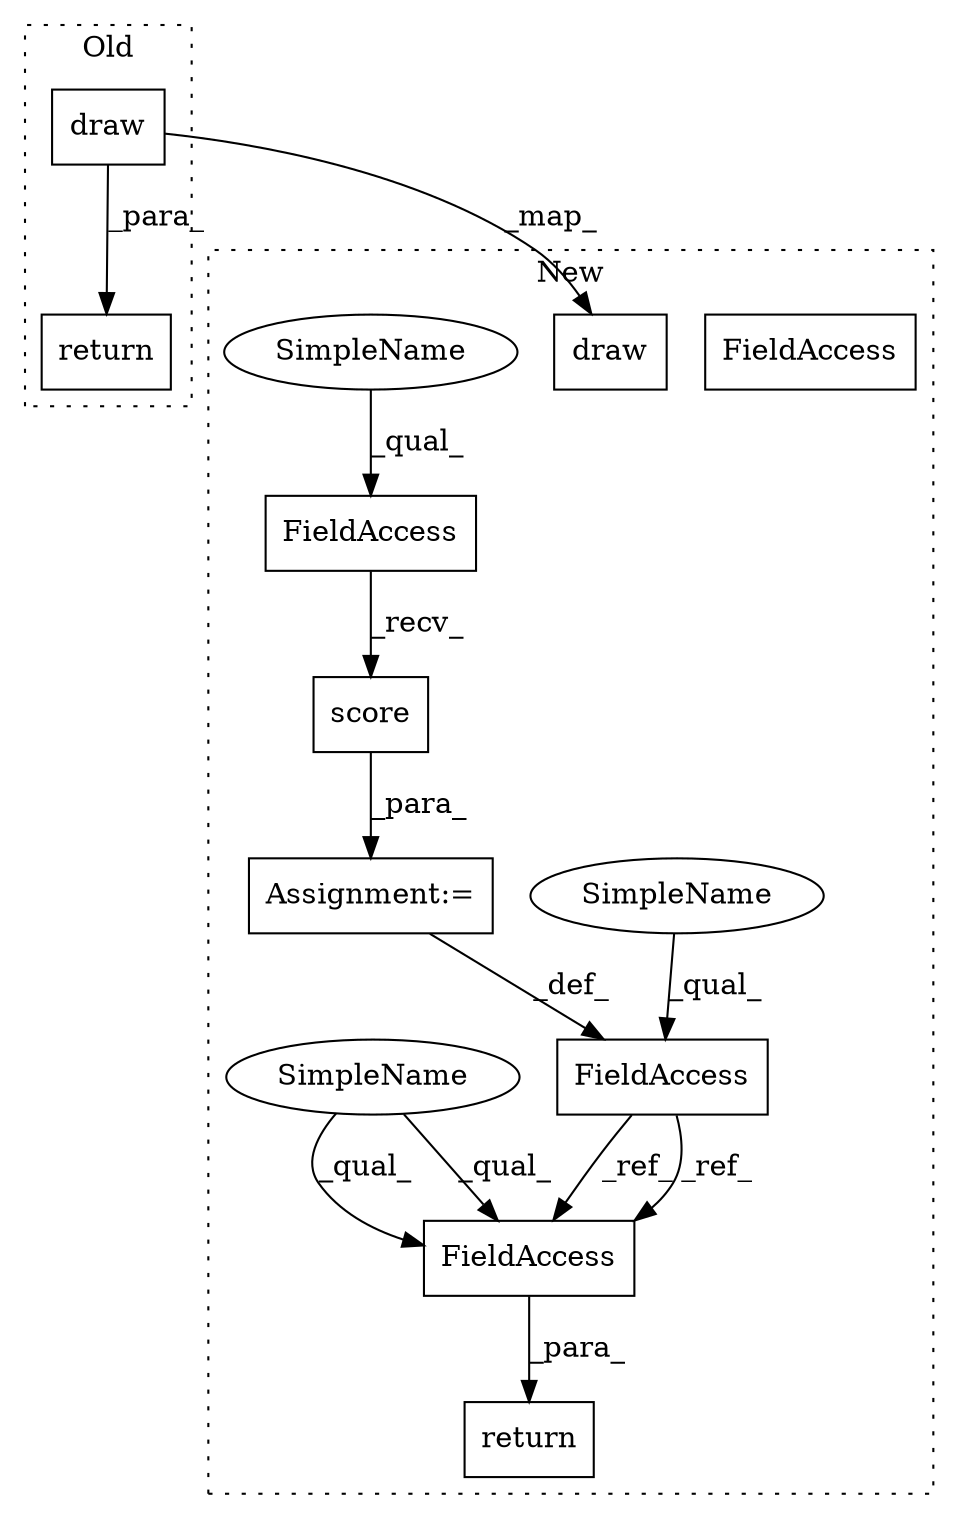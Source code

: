digraph G {
subgraph cluster0 {
1 [label="return" a="41" s="2567" l="7" shape="box"];
7 [label="draw" a="32" s="2579" l="6" shape="box"];
label = "Old";
style="dotted";
}
subgraph cluster1 {
2 [label="score" a="32" s="2611,2620" l="6,1" shape="box"];
3 [label="return" a="41" s="2627" l="7" shape="box"];
4 [label="FieldAccess" a="22" s="2596" l="14" shape="box"];
5 [label="FieldAccess" a="22" s="2584" l="11" shape="box"];
6 [label="FieldAccess" a="22" s="2634" l="11" shape="box"];
8 [label="draw" a="32" s="2572" l="6" shape="box"];
9 [label="Assignment:=" a="7" s="2595" l="1" shape="box"];
10 [label="SimpleName" a="42" s="2584" l="4" shape="ellipse"];
11 [label="SimpleName" a="42" s="2596" l="4" shape="ellipse"];
12 [label="SimpleName" a="42" s="2634" l="4" shape="ellipse"];
13 [label="FieldAccess" a="22" s="2634" l="11" shape="box"];
label = "New";
style="dotted";
}
2 -> 9 [label="_para_"];
4 -> 2 [label="_recv_"];
5 -> 13 [label="_ref_"];
5 -> 13 [label="_ref_"];
7 -> 1 [label="_para_"];
7 -> 8 [label="_map_"];
9 -> 5 [label="_def_"];
10 -> 5 [label="_qual_"];
11 -> 4 [label="_qual_"];
12 -> 13 [label="_qual_"];
12 -> 13 [label="_qual_"];
13 -> 3 [label="_para_"];
}
